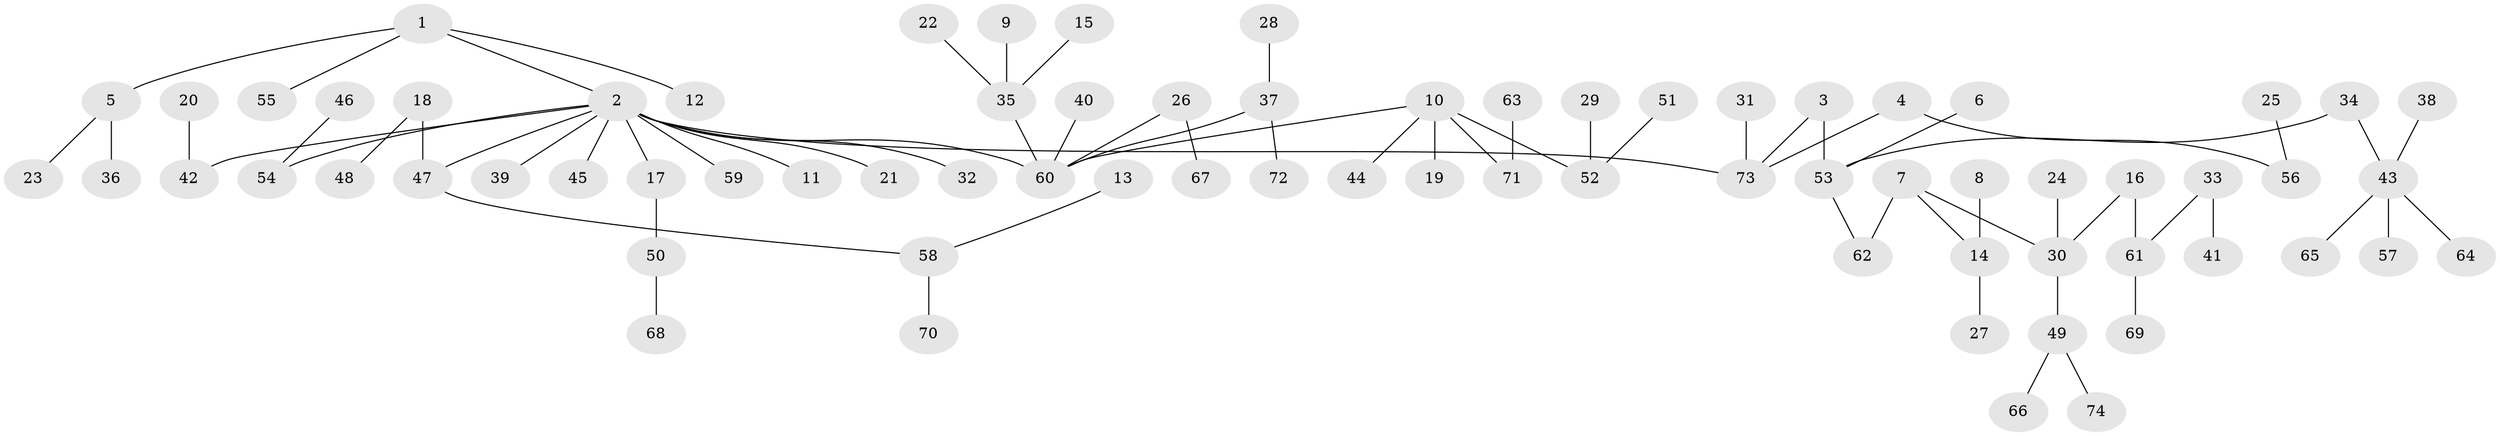 // original degree distribution, {4: 0.07432432432432433, 9: 0.006756756756756757, 2: 0.25, 6: 0.02702702702702703, 3: 0.13513513513513514, 1: 0.49324324324324326, 5: 0.013513513513513514}
// Generated by graph-tools (version 1.1) at 2025/50/03/09/25 03:50:25]
// undirected, 74 vertices, 73 edges
graph export_dot {
graph [start="1"]
  node [color=gray90,style=filled];
  1;
  2;
  3;
  4;
  5;
  6;
  7;
  8;
  9;
  10;
  11;
  12;
  13;
  14;
  15;
  16;
  17;
  18;
  19;
  20;
  21;
  22;
  23;
  24;
  25;
  26;
  27;
  28;
  29;
  30;
  31;
  32;
  33;
  34;
  35;
  36;
  37;
  38;
  39;
  40;
  41;
  42;
  43;
  44;
  45;
  46;
  47;
  48;
  49;
  50;
  51;
  52;
  53;
  54;
  55;
  56;
  57;
  58;
  59;
  60;
  61;
  62;
  63;
  64;
  65;
  66;
  67;
  68;
  69;
  70;
  71;
  72;
  73;
  74;
  1 -- 2 [weight=1.0];
  1 -- 5 [weight=1.0];
  1 -- 12 [weight=1.0];
  1 -- 55 [weight=1.0];
  2 -- 11 [weight=1.0];
  2 -- 17 [weight=1.0];
  2 -- 21 [weight=1.0];
  2 -- 32 [weight=1.0];
  2 -- 39 [weight=1.0];
  2 -- 42 [weight=1.0];
  2 -- 45 [weight=1.0];
  2 -- 47 [weight=1.0];
  2 -- 54 [weight=1.0];
  2 -- 59 [weight=1.0];
  2 -- 60 [weight=1.0];
  2 -- 73 [weight=1.0];
  3 -- 53 [weight=1.0];
  3 -- 73 [weight=1.0];
  4 -- 56 [weight=1.0];
  4 -- 73 [weight=1.0];
  5 -- 23 [weight=1.0];
  5 -- 36 [weight=1.0];
  6 -- 53 [weight=1.0];
  7 -- 14 [weight=1.0];
  7 -- 30 [weight=1.0];
  7 -- 62 [weight=1.0];
  8 -- 14 [weight=1.0];
  9 -- 35 [weight=1.0];
  10 -- 19 [weight=1.0];
  10 -- 44 [weight=1.0];
  10 -- 52 [weight=1.0];
  10 -- 60 [weight=1.0];
  10 -- 71 [weight=1.0];
  13 -- 58 [weight=1.0];
  14 -- 27 [weight=1.0];
  15 -- 35 [weight=1.0];
  16 -- 30 [weight=1.0];
  16 -- 61 [weight=1.0];
  17 -- 50 [weight=1.0];
  18 -- 47 [weight=1.0];
  18 -- 48 [weight=1.0];
  20 -- 42 [weight=1.0];
  22 -- 35 [weight=1.0];
  24 -- 30 [weight=1.0];
  25 -- 56 [weight=1.0];
  26 -- 60 [weight=1.0];
  26 -- 67 [weight=1.0];
  28 -- 37 [weight=1.0];
  29 -- 52 [weight=1.0];
  30 -- 49 [weight=1.0];
  31 -- 73 [weight=1.0];
  33 -- 41 [weight=1.0];
  33 -- 61 [weight=1.0];
  34 -- 43 [weight=1.0];
  34 -- 53 [weight=1.0];
  35 -- 60 [weight=1.0];
  37 -- 60 [weight=1.0];
  37 -- 72 [weight=1.0];
  38 -- 43 [weight=1.0];
  40 -- 60 [weight=1.0];
  43 -- 57 [weight=1.0];
  43 -- 64 [weight=1.0];
  43 -- 65 [weight=1.0];
  46 -- 54 [weight=1.0];
  47 -- 58 [weight=1.0];
  49 -- 66 [weight=1.0];
  49 -- 74 [weight=1.0];
  50 -- 68 [weight=1.0];
  51 -- 52 [weight=1.0];
  53 -- 62 [weight=1.0];
  58 -- 70 [weight=1.0];
  61 -- 69 [weight=1.0];
  63 -- 71 [weight=1.0];
}
